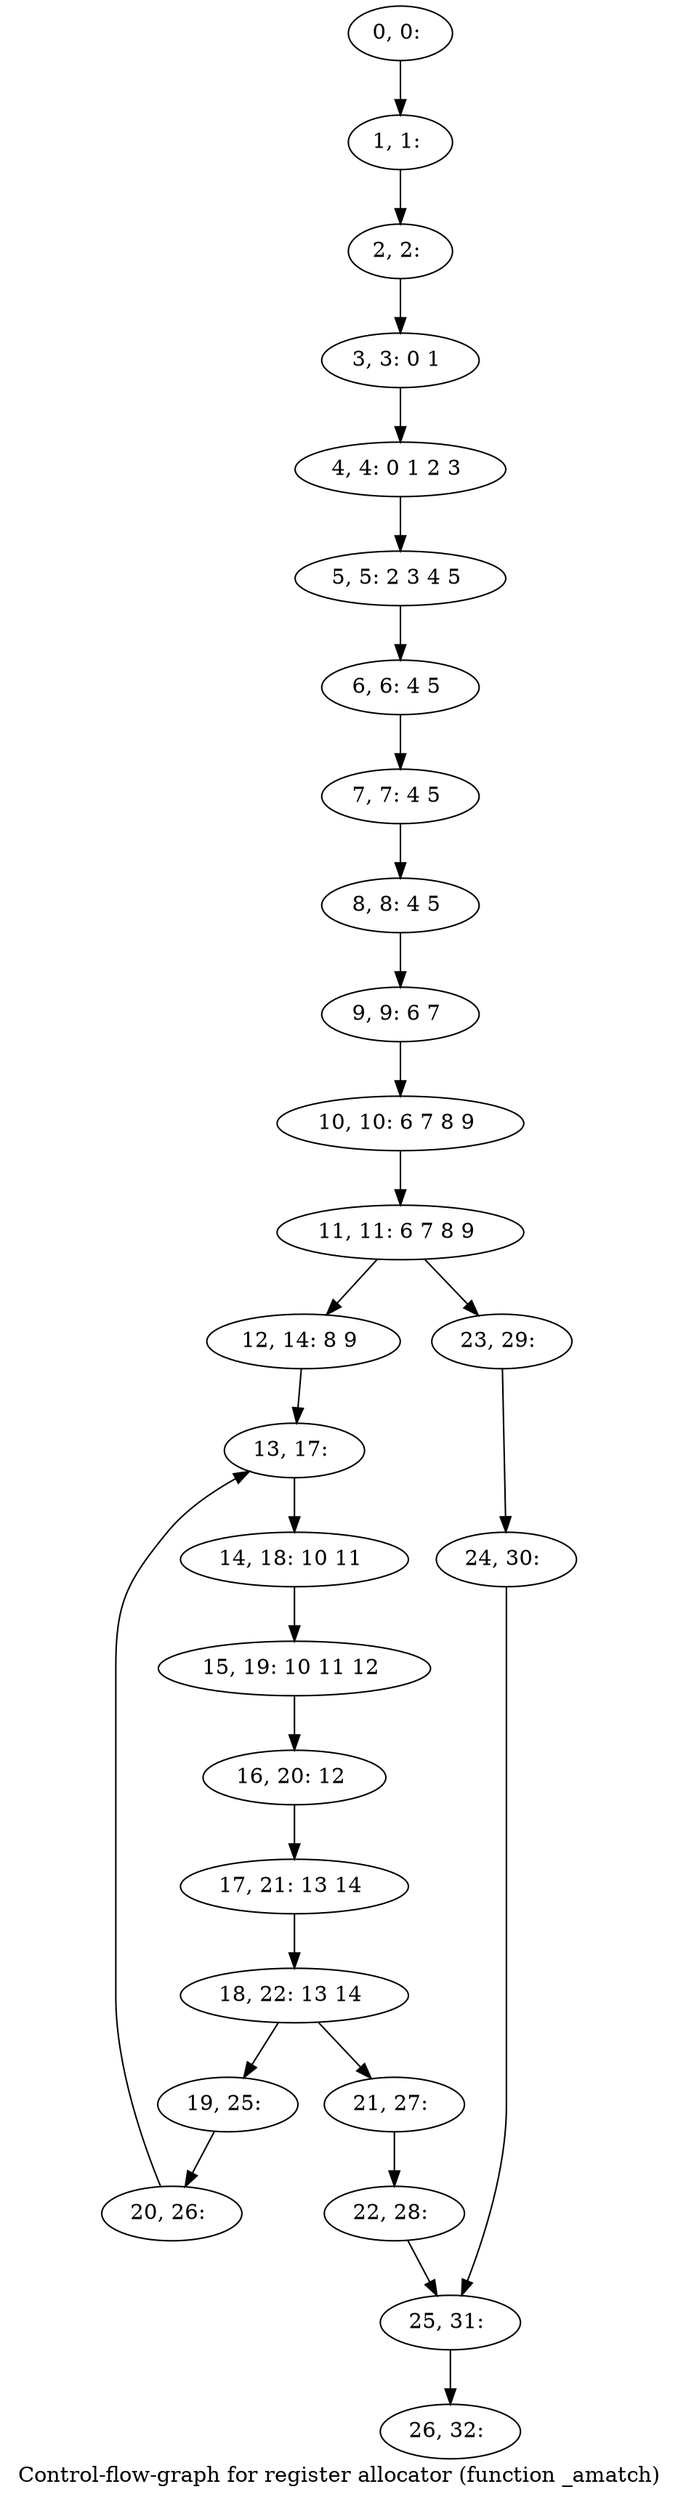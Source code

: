 digraph G {
graph [label="Control-flow-graph for register allocator (function _amatch)"]
0[label="0, 0: "];
1[label="1, 1: "];
2[label="2, 2: "];
3[label="3, 3: 0 1 "];
4[label="4, 4: 0 1 2 3 "];
5[label="5, 5: 2 3 4 5 "];
6[label="6, 6: 4 5 "];
7[label="7, 7: 4 5 "];
8[label="8, 8: 4 5 "];
9[label="9, 9: 6 7 "];
10[label="10, 10: 6 7 8 9 "];
11[label="11, 11: 6 7 8 9 "];
12[label="12, 14: 8 9 "];
13[label="13, 17: "];
14[label="14, 18: 10 11 "];
15[label="15, 19: 10 11 12 "];
16[label="16, 20: 12 "];
17[label="17, 21: 13 14 "];
18[label="18, 22: 13 14 "];
19[label="19, 25: "];
20[label="20, 26: "];
21[label="21, 27: "];
22[label="22, 28: "];
23[label="23, 29: "];
24[label="24, 30: "];
25[label="25, 31: "];
26[label="26, 32: "];
0->1 ;
1->2 ;
2->3 ;
3->4 ;
4->5 ;
5->6 ;
6->7 ;
7->8 ;
8->9 ;
9->10 ;
10->11 ;
11->12 ;
11->23 ;
12->13 ;
13->14 ;
14->15 ;
15->16 ;
16->17 ;
17->18 ;
18->19 ;
18->21 ;
19->20 ;
20->13 ;
21->22 ;
22->25 ;
23->24 ;
24->25 ;
25->26 ;
}
